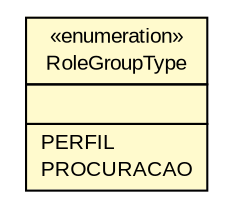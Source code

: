 #!/usr/local/bin/dot
#
# Class diagram 
# Generated by UMLGraph version R5_6 (http://www.umlgraph.org/)
#

digraph G {
	edge [fontname="arial",fontsize=10,labelfontname="arial",labelfontsize=10];
	node [fontname="arial",fontsize=10,shape=plaintext];
	nodesep=0.25;
	ranksep=0.5;
	// br.gov.to.sefaz.seg.business.authentication.domain.RoleGroupType
	c12236 [label=<<table title="br.gov.to.sefaz.seg.business.authentication.domain.RoleGroupType" border="0" cellborder="1" cellspacing="0" cellpadding="2" port="p" bgcolor="lemonChiffon" href="./RoleGroupType.html">
		<tr><td><table border="0" cellspacing="0" cellpadding="1">
<tr><td align="center" balign="center"> &#171;enumeration&#187; </td></tr>
<tr><td align="center" balign="center"> RoleGroupType </td></tr>
		</table></td></tr>
		<tr><td><table border="0" cellspacing="0" cellpadding="1">
<tr><td align="left" balign="left">  </td></tr>
		</table></td></tr>
		<tr><td><table border="0" cellspacing="0" cellpadding="1">
<tr><td align="left" balign="left"> PERFIL </td></tr>
<tr><td align="left" balign="left"> PROCURACAO </td></tr>
		</table></td></tr>
		</table>>, URL="./RoleGroupType.html", fontname="arial", fontcolor="black", fontsize=10.0];
}

